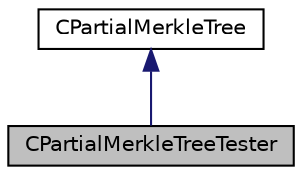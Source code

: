 digraph "CPartialMerkleTreeTester"
{
 // LATEX_PDF_SIZE
  edge [fontname="Helvetica",fontsize="10",labelfontname="Helvetica",labelfontsize="10"];
  node [fontname="Helvetica",fontsize="10",shape=record];
  Node0 [label="CPartialMerkleTreeTester",height=0.2,width=0.4,color="black", fillcolor="grey75", style="filled", fontcolor="black",tooltip=" "];
  Node1 -> Node0 [dir="back",color="midnightblue",fontsize="10",style="solid",fontname="Helvetica"];
  Node1 [label="CPartialMerkleTree",height=0.2,width=0.4,color="black", fillcolor="white", style="filled",URL="$class_c_partial_merkle_tree.html",tooltip=" "];
}
